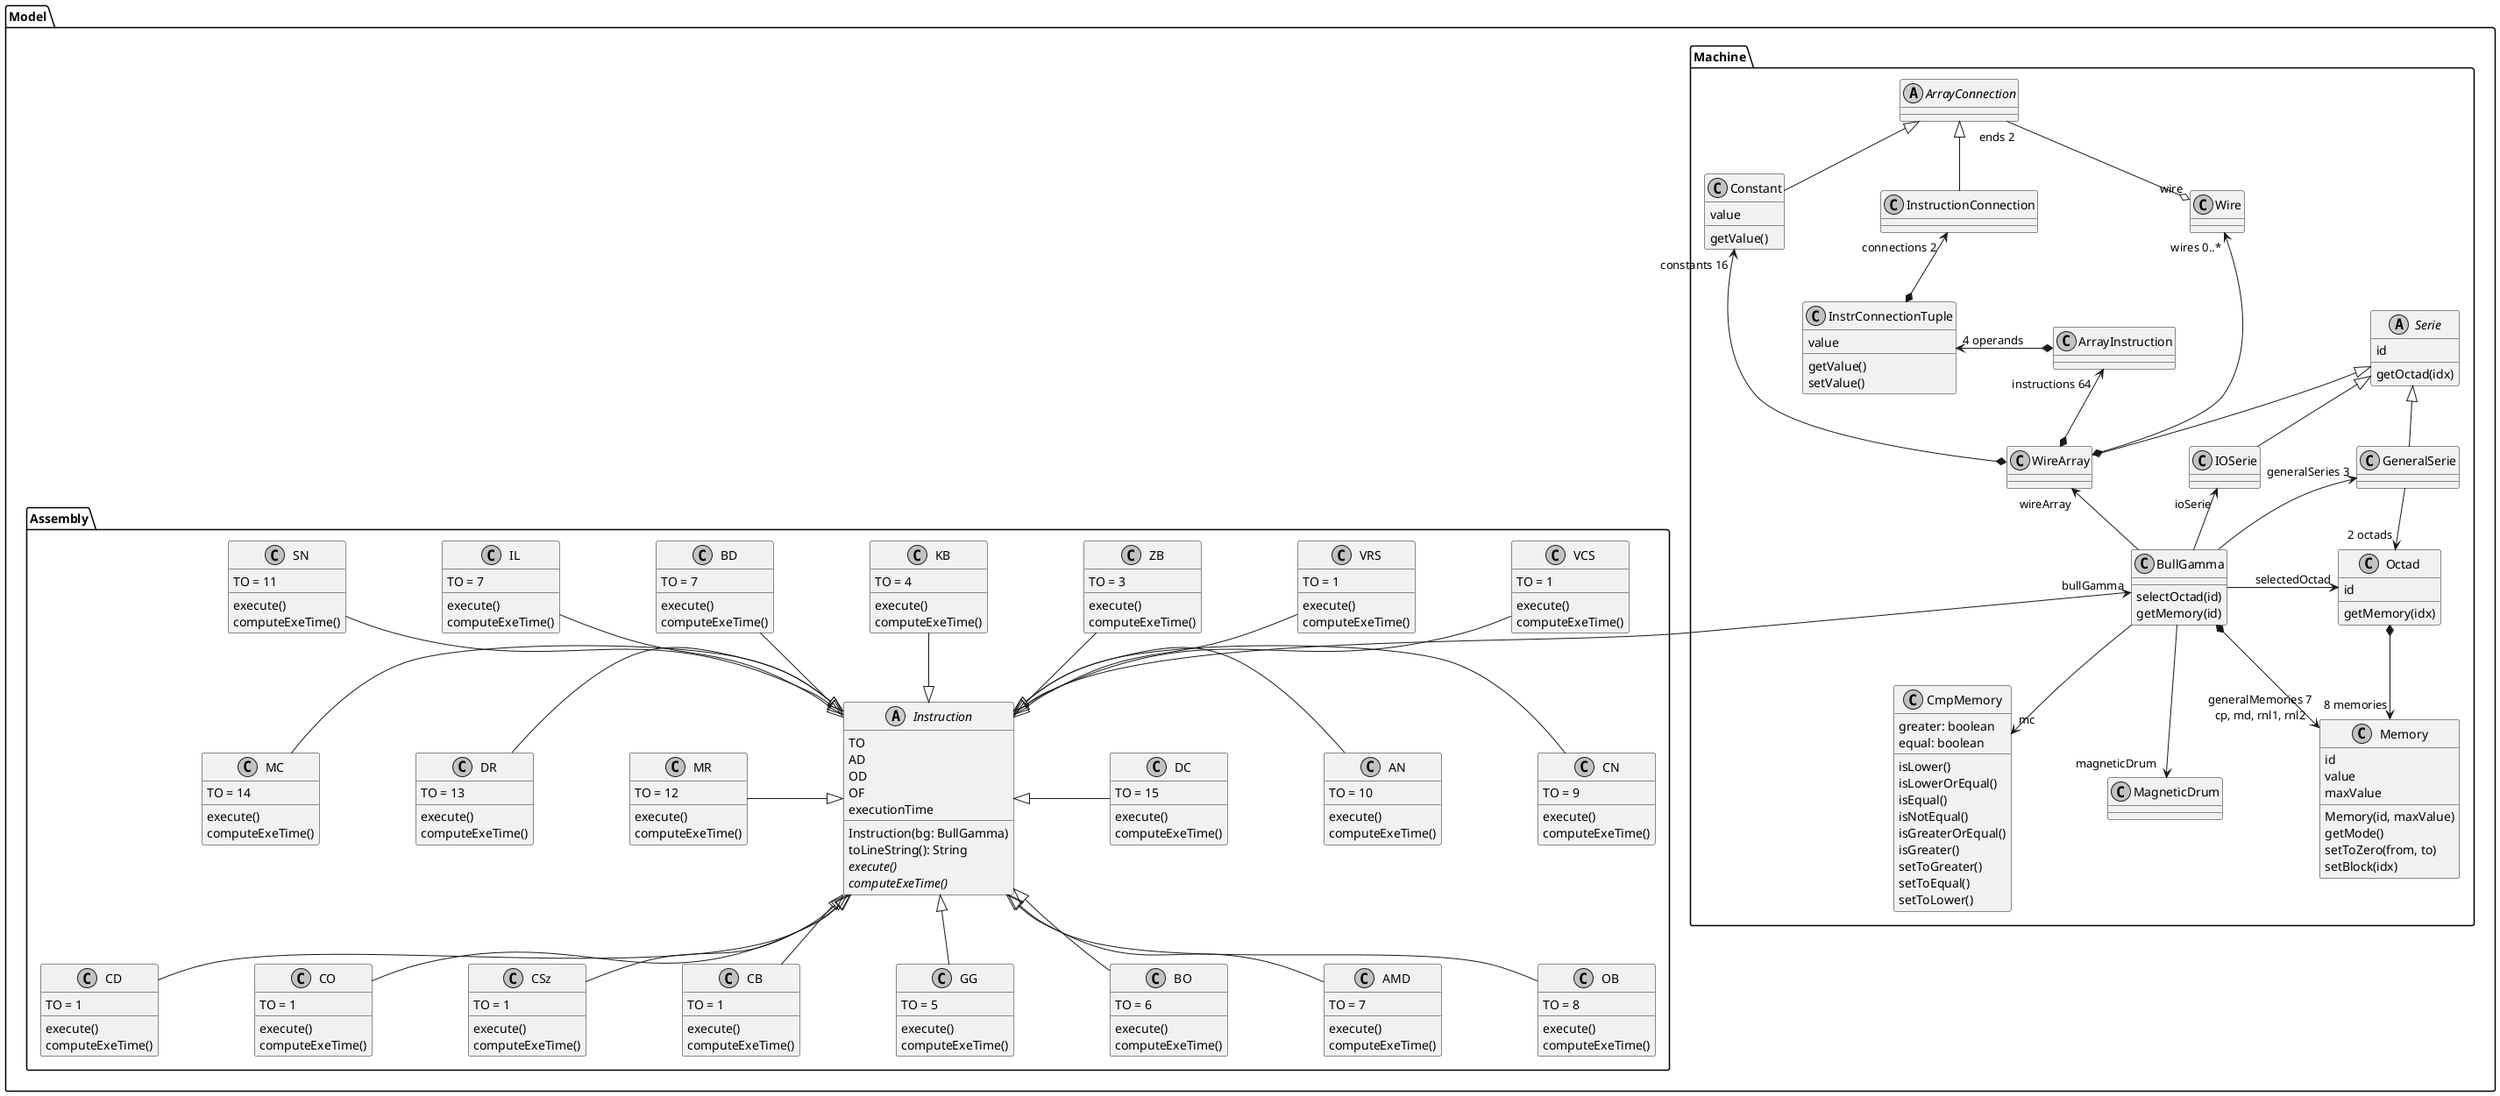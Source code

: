 @startuml
skinparam monochrome true
skinparam classAttributeIconSize 0
skinparam nodesep 110

package Model {
  package Machine {
    class BullGamma {
      selectOctad(id)
      getMemory(id)
    }

    abstract class Serie {
      id
      getOctad(idx)
    }

    class Octad {
      id
      getMemory(idx)
    }

    class Memory {
      id
      value
      maxValue
      Memory(id, maxValue)
      getMode()
      setToZero(from, to)
      setBlock(idx)
    }

    class CmpMemory {
      greater: boolean
      equal: boolean
      isLower()
      isLowerOrEqual()
      isEqual()
      isNotEqual()
      isGreaterOrEqual()
      isGreater()
      setToGreater()
      setToEqual()
      setToLower()
    }



    class MagneticDrum {

    }

    class WireArray {

    }

    class GeneralSerie {

    }

    class IOSerie {

    }

    abstract class ArrayConnection {

    }

    class Constant {
      value
      getValue()
    }

    class InstructionConnection {

    }

    ArrayConnection <|-- Constant
    ArrayConnection <|-- InstructionConnection

    class InstrConnectionTuple {
      value
      getValue()
      setValue()
    }

    class ArrayInstruction {

    }

    class Wire {

    }

    ArrayConnection "ends 2" --o "wire" Wire
    Wire "wires 0..*" <--* WireArray

    InstructionConnection "connections 2" <--* InstrConnectionTuple
    InstrConnectionTuple "4 operands" <-* ArrayInstruction
    Serie <|-- WireArray
    Serie <|-- IOSerie
    Serie <|-- GeneralSerie
    Octad *--> "8 memories" Memory
    GeneralSerie --> "2 octads" Octad
    BullGamma *--> "generalMemories 7\ncp, md, rnl1, rnl2" Memory
    BullGamma --> "magneticDrum" MagneticDrum
    BullGamma --> "mc" CmpMemory
    BullGamma -> "selectedOctad" Octad
    WireArray "wireArray" <-- BullGamma
    Constant "constants 16" <--* WireArray
    ArrayInstruction "instructions 64" <--* WireArray
    IOSerie "ioSerie" <-- BullGamma
    GeneralSerie "generalSeries 3" <-- BullGamma

  }

  package Assembly {
    abstract class Instruction {
       TO
       AD
       OD
       OF
       executionTime
       Instruction(bg: BullGamma)
       toLineString(): String
      {abstract} execute()
      {abstract} computeExeTime()
    }

    BullGamma "bullGamma" <-- Instruction

    class VCS {
      TO = 1
      execute()
      computeExeTime()
    }

    class VRS {
      TO = 1
      execute()
      computeExeTime()
    }

    class CD {
      TO = 1
      execute()
      computeExeTime()
    }

    class CO {
      TO = 1
      execute()
      computeExeTime()
    }

    class CSz {
      TO = 1
      execute()
      computeExeTime()
    }

    class CB {
      TO = 1
      execute()
      computeExeTime()
    }

    class ZB {
      TO = 3
      execute()
      computeExeTime()
    }

    class KB {
      TO = 4
      execute()
      computeExeTime()
    }

    class GG {
      TO = 5
      execute()
      computeExeTime()
    }

    class BO {
      TO = 6
      execute()
      computeExeTime()
    }

    class AMD {
      TO = 7
      execute()
      computeExeTime()
    }

    class BD {
      TO = 7
      execute()
      computeExeTime()
    }

    class IL {
      TO = 7
      execute()
      computeExeTime()
    }

    class OB {
      TO = 8
      execute()
      computeExeTime()
    }

    class CN {
      TO = 9
      execute()
      computeExeTime()
    }

    class AN {
      TO = 10
      execute()
      computeExeTime()
    }

    class SN {
      TO = 11
      execute()
      computeExeTime()
    }

    class MR {
      TO = 12
      execute()
      computeExeTime()
    }

    class DR {
      TO = 13
      execute()
      computeExeTime()
    }

    class MC {
      TO = 14
      execute()
      computeExeTime()
    }

    class DC {
      TO = 15
      execute()
      computeExeTime()
    }

    VCS --|> Instruction
    VRS --|> Instruction
    SN --|> Instruction
    ZB --|> Instruction
    KB --|> Instruction
    BD --|> Instruction
    IL --|> Instruction
    MR -|> Instruction
    DR -|> Instruction
    MC -|> Instruction
    Instruction <|-- AMD
    Instruction <|-- CSz
    Instruction <|-- OB
    Instruction <|-- CD
    Instruction <|-- CO
    Instruction <|-- CB
    Instruction <|-- GG
    Instruction <|-- BO
    Instruction <|- CN
    Instruction <|- AN
    Instruction <|- DC
@endDC
